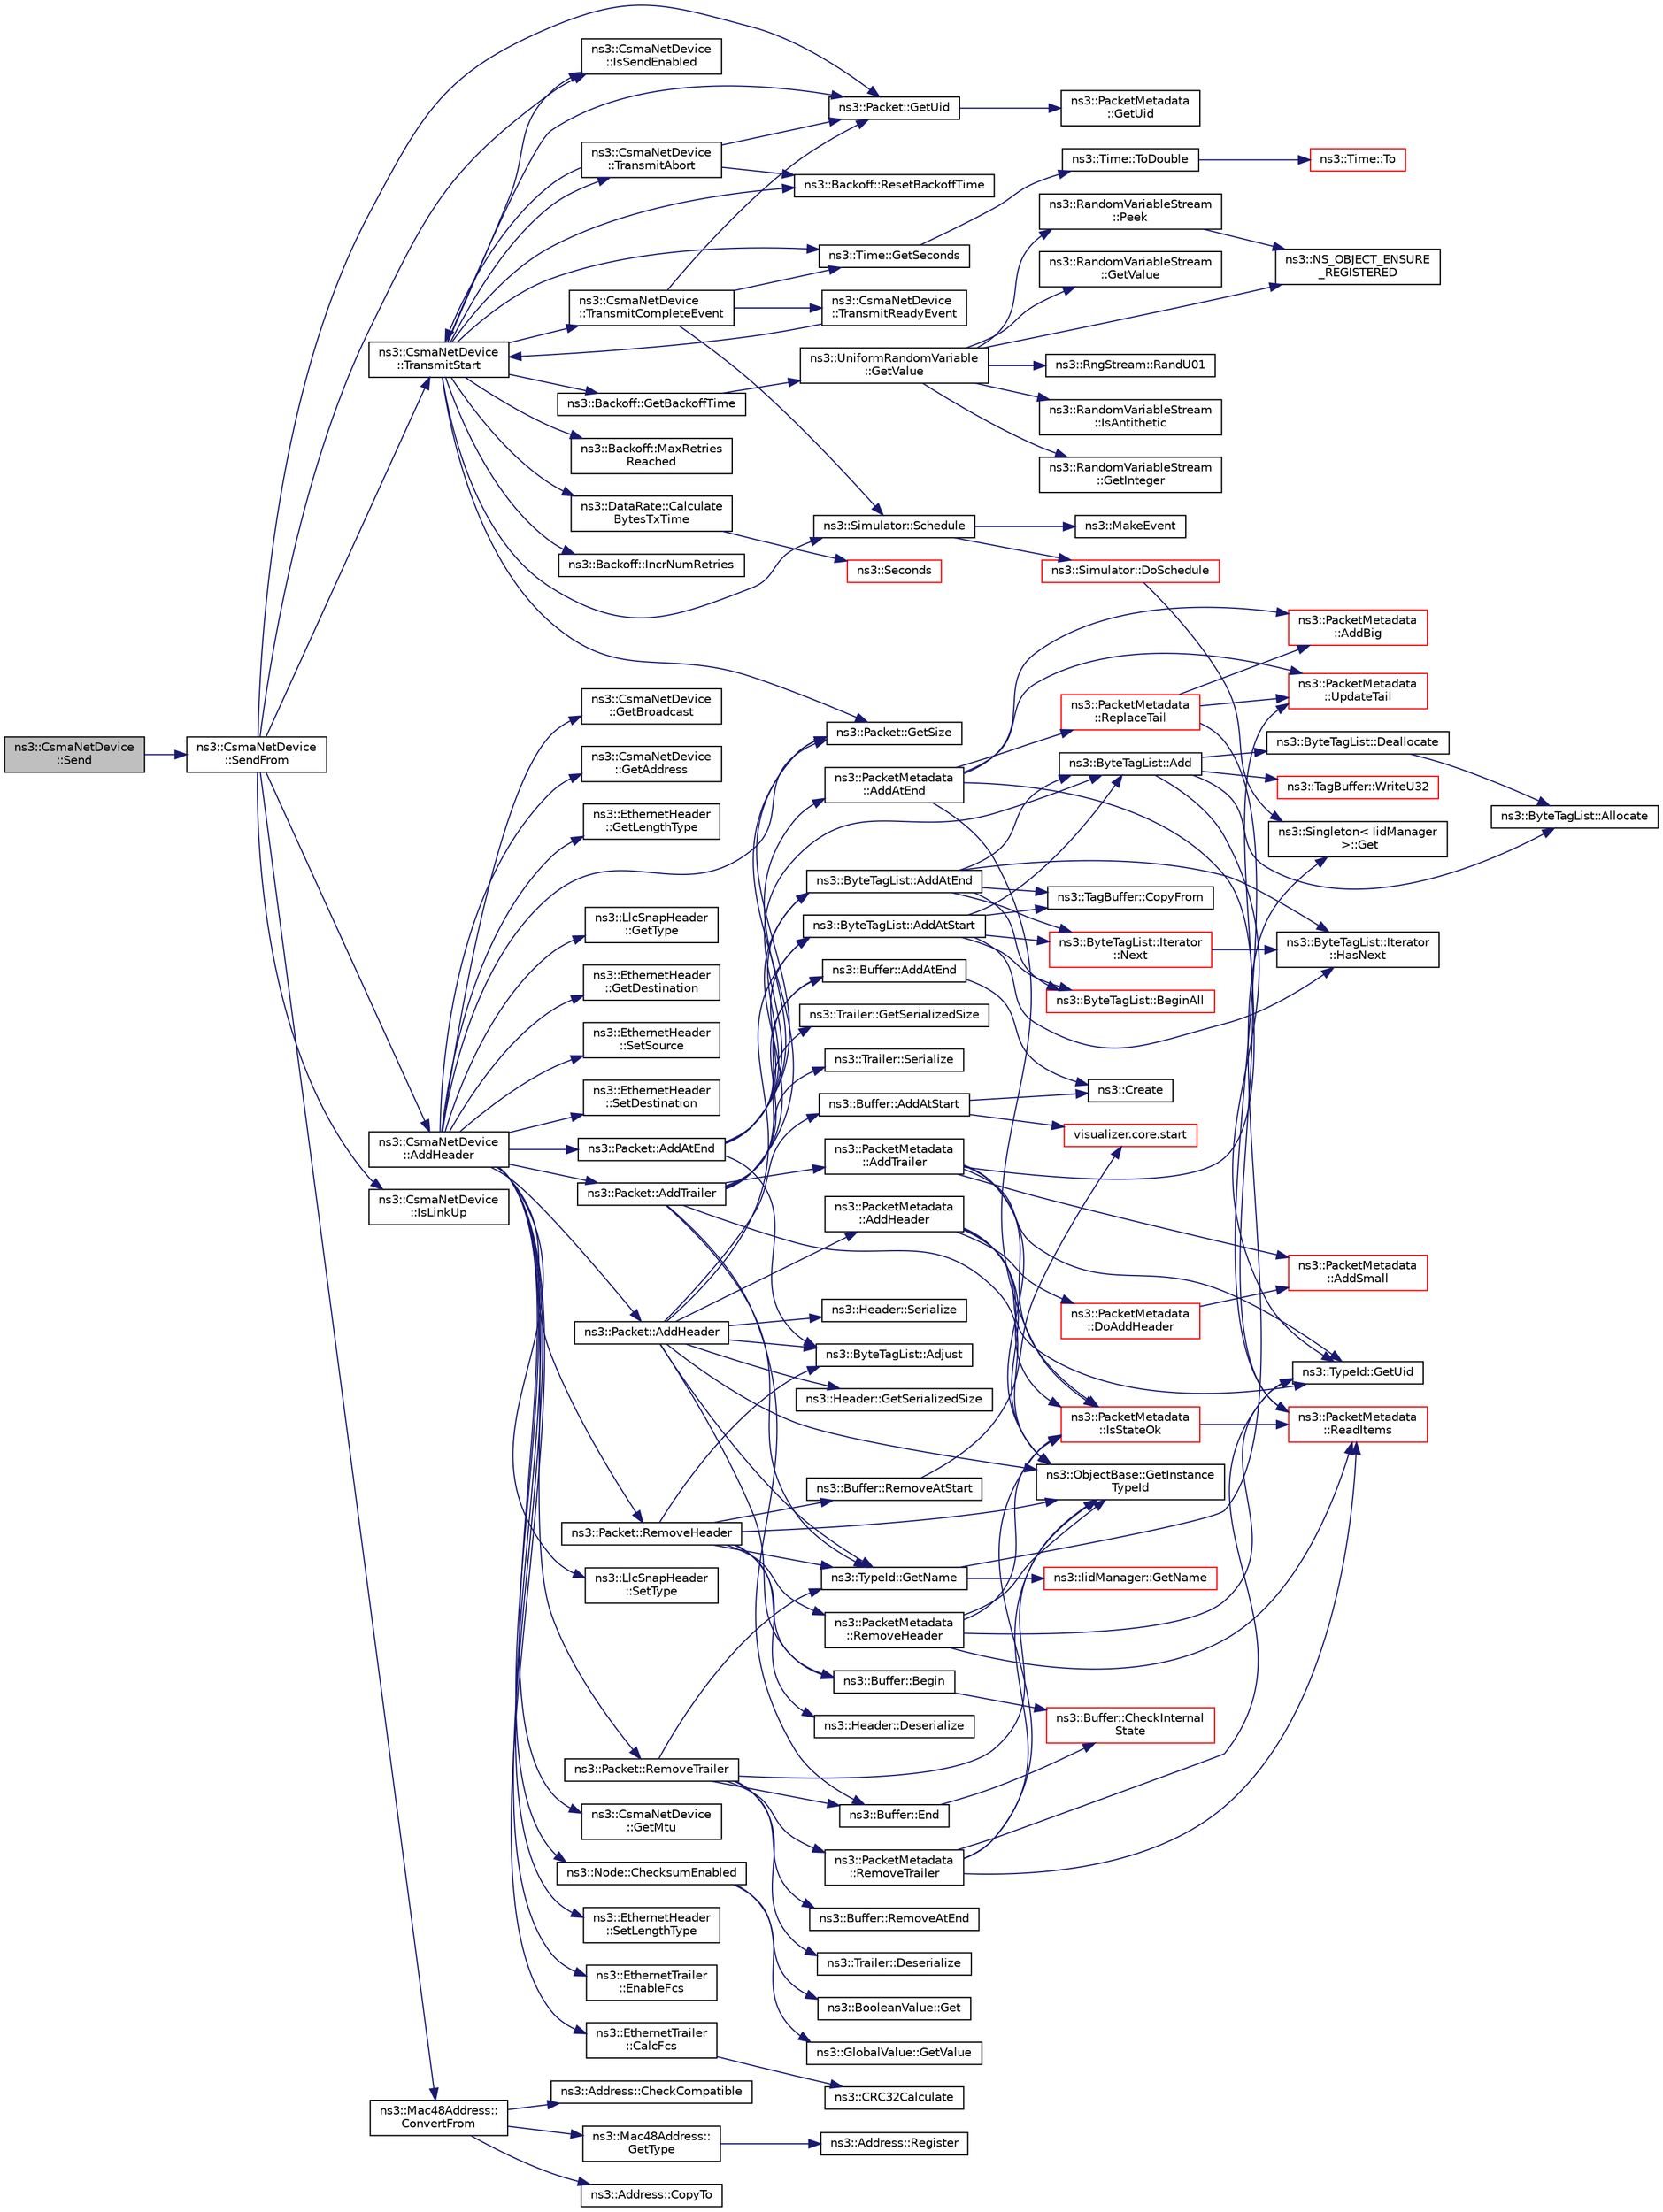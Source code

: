 digraph "ns3::CsmaNetDevice::Send"
{
  edge [fontname="Helvetica",fontsize="10",labelfontname="Helvetica",labelfontsize="10"];
  node [fontname="Helvetica",fontsize="10",shape=record];
  rankdir="LR";
  Node1 [label="ns3::CsmaNetDevice\l::Send",height=0.2,width=0.4,color="black", fillcolor="grey75", style="filled", fontcolor="black"];
  Node1 -> Node2 [color="midnightblue",fontsize="10",style="solid"];
  Node2 [label="ns3::CsmaNetDevice\l::SendFrom",height=0.2,width=0.4,color="black", fillcolor="white", style="filled",URL="$d4/df2/classns3_1_1CsmaNetDevice.html#ad7cb5da0e3fb59bd1670c8fa0af4b775"];
  Node2 -> Node3 [color="midnightblue",fontsize="10",style="solid"];
  Node3 [label="ns3::Packet::GetUid",height=0.2,width=0.4,color="black", fillcolor="white", style="filled",URL="$dd/d7a/classns3_1_1Packet.html#a1f212c825b50e54d94f5b9ae99592e6a",tooltip="Returns the packet&#39;s Uid. "];
  Node3 -> Node4 [color="midnightblue",fontsize="10",style="solid"];
  Node4 [label="ns3::PacketMetadata\l::GetUid",height=0.2,width=0.4,color="black", fillcolor="white", style="filled",URL="$d1/db1/classns3_1_1PacketMetadata.html#a08284bf2d5d0690d16a2eee813122ede",tooltip="Get the packet Uid. "];
  Node2 -> Node5 [color="midnightblue",fontsize="10",style="solid"];
  Node5 [label="ns3::CsmaNetDevice\l::IsLinkUp",height=0.2,width=0.4,color="black", fillcolor="white", style="filled",URL="$d4/df2/classns3_1_1CsmaNetDevice.html#a961676d6d97ebdb8605196c96e0d2ef1"];
  Node2 -> Node6 [color="midnightblue",fontsize="10",style="solid"];
  Node6 [label="ns3::CsmaNetDevice\l::IsSendEnabled",height=0.2,width=0.4,color="black", fillcolor="white", style="filled",URL="$d4/df2/classns3_1_1CsmaNetDevice.html#a40e5946f8807cb9c65857789c3c2b269"];
  Node2 -> Node7 [color="midnightblue",fontsize="10",style="solid"];
  Node7 [label="ns3::Mac48Address::\lConvertFrom",height=0.2,width=0.4,color="black", fillcolor="white", style="filled",URL="$db/dee/classns3_1_1Mac48Address.html#a911ce13603a9ef837545a032b6523ae4"];
  Node7 -> Node8 [color="midnightblue",fontsize="10",style="solid"];
  Node8 [label="ns3::Address::CheckCompatible",height=0.2,width=0.4,color="black", fillcolor="white", style="filled",URL="$d2/d5f/classns3_1_1Address.html#a38688466338cf075e21fe45f7207c51f"];
  Node7 -> Node9 [color="midnightblue",fontsize="10",style="solid"];
  Node9 [label="ns3::Mac48Address::\lGetType",height=0.2,width=0.4,color="black", fillcolor="white", style="filled",URL="$db/dee/classns3_1_1Mac48Address.html#a5d365853b58b7acb2cc1cf905115891b",tooltip="Return the Type of address. "];
  Node9 -> Node10 [color="midnightblue",fontsize="10",style="solid"];
  Node10 [label="ns3::Address::Register",height=0.2,width=0.4,color="black", fillcolor="white", style="filled",URL="$d2/d5f/classns3_1_1Address.html#a75d239c79bb3c39d64a8db4f2d3d9b20"];
  Node7 -> Node11 [color="midnightblue",fontsize="10",style="solid"];
  Node11 [label="ns3::Address::CopyTo",height=0.2,width=0.4,color="black", fillcolor="white", style="filled",URL="$d2/d5f/classns3_1_1Address.html#a6d2f5089f145dc5ce1e20abc263d511d",tooltip="Copy the address bytes into a buffer. "];
  Node2 -> Node12 [color="midnightblue",fontsize="10",style="solid"];
  Node12 [label="ns3::CsmaNetDevice\l::AddHeader",height=0.2,width=0.4,color="black", fillcolor="white", style="filled",URL="$d4/df2/classns3_1_1CsmaNetDevice.html#a736bf6ce5851ace677f8fc693a92855c"];
  Node12 -> Node13 [color="midnightblue",fontsize="10",style="solid"];
  Node13 [label="ns3::EthernetHeader\l::SetSource",height=0.2,width=0.4,color="black", fillcolor="white", style="filled",URL="$d3/d9a/classns3_1_1EthernetHeader.html#a78092e407054c05aa43ae95354988563"];
  Node12 -> Node14 [color="midnightblue",fontsize="10",style="solid"];
  Node14 [label="ns3::EthernetHeader\l::SetDestination",height=0.2,width=0.4,color="black", fillcolor="white", style="filled",URL="$d3/d9a/classns3_1_1EthernetHeader.html#a40b1459c54c1f92240899c58c0a7a447"];
  Node12 -> Node15 [color="midnightblue",fontsize="10",style="solid"];
  Node15 [label="ns3::Packet::GetSize",height=0.2,width=0.4,color="black", fillcolor="white", style="filled",URL="$dd/d7a/classns3_1_1Packet.html#a462855c9929954d4301a4edfe55f4f1c",tooltip="Returns the the size in bytes of the packet (including the zero-filled initial payload). "];
  Node12 -> Node16 [color="midnightblue",fontsize="10",style="solid"];
  Node16 [label="ns3::Packet::AddAtEnd",height=0.2,width=0.4,color="black", fillcolor="white", style="filled",URL="$dd/d7a/classns3_1_1Packet.html#a14ec3d4250b425468764de58f5837b6b",tooltip="Concatenate the input packet at the end of the current packet. "];
  Node16 -> Node17 [color="midnightblue",fontsize="10",style="solid"];
  Node17 [label="ns3::ByteTagList::AddAtEnd",height=0.2,width=0.4,color="black", fillcolor="white", style="filled",URL="$dd/d64/classns3_1_1ByteTagList.html#a0d8aa9cf6aaf856eb08d4f4a01f38446"];
  Node17 -> Node18 [color="midnightblue",fontsize="10",style="solid"];
  Node18 [label="ns3::ByteTagList::BeginAll",height=0.2,width=0.4,color="red", fillcolor="white", style="filled",URL="$dd/d64/classns3_1_1ByteTagList.html#ac4f33846ef6a84a64ede38b2de1564ba",tooltip="Returns an iterator pointing to the very first tag in this list. "];
  Node17 -> Node19 [color="midnightblue",fontsize="10",style="solid"];
  Node19 [label="ns3::ByteTagList::Iterator\l::HasNext",height=0.2,width=0.4,color="black", fillcolor="white", style="filled",URL="$de/dc7/classns3_1_1ByteTagList_1_1Iterator.html#aa1c5eb37f289d0eef8dfaf687498eaec",tooltip="Used to determine if the iterator is at the end of the byteTagList. "];
  Node17 -> Node20 [color="midnightblue",fontsize="10",style="solid"];
  Node20 [label="ns3::ByteTagList::Iterator\l::Next",height=0.2,width=0.4,color="red", fillcolor="white", style="filled",URL="$de/dc7/classns3_1_1ByteTagList_1_1Iterator.html#af521864d800baab1d9c5262f59ce4433",tooltip="Returns the next Item from the ByteTagList. "];
  Node20 -> Node19 [color="midnightblue",fontsize="10",style="solid"];
  Node17 -> Node21 [color="midnightblue",fontsize="10",style="solid"];
  Node21 [label="ns3::ByteTagList::Add",height=0.2,width=0.4,color="black", fillcolor="white", style="filled",URL="$dd/d64/classns3_1_1ByteTagList.html#ac970192e923afc561a304d17af4b8a52"];
  Node21 -> Node22 [color="midnightblue",fontsize="10",style="solid"];
  Node22 [label="ns3::ByteTagList::Allocate",height=0.2,width=0.4,color="black", fillcolor="white", style="filled",URL="$dd/d64/classns3_1_1ByteTagList.html#a6a23e438aeb894ea188a0ada84437073",tooltip="Allocate the memory for the ByteTagListData. "];
  Node21 -> Node23 [color="midnightblue",fontsize="10",style="solid"];
  Node23 [label="ns3::ByteTagList::Deallocate",height=0.2,width=0.4,color="black", fillcolor="white", style="filled",URL="$dd/d64/classns3_1_1ByteTagList.html#aebe6943177a3ce90f7fa16188e67f650",tooltip="Deallocates a ByteTagListData. "];
  Node23 -> Node22 [color="midnightblue",fontsize="10",style="solid"];
  Node21 -> Node24 [color="midnightblue",fontsize="10",style="solid"];
  Node24 [label="ns3::TagBuffer::WriteU32",height=0.2,width=0.4,color="red", fillcolor="white", style="filled",URL="$d6/ded/classns3_1_1TagBuffer.html#abbb5049f106100a61e38db498132121d"];
  Node21 -> Node25 [color="midnightblue",fontsize="10",style="solid"];
  Node25 [label="ns3::TypeId::GetUid",height=0.2,width=0.4,color="black", fillcolor="white", style="filled",URL="$d6/d11/classns3_1_1TypeId.html#acd3e41de6340d06299f4fd63e2ed8da0"];
  Node17 -> Node26 [color="midnightblue",fontsize="10",style="solid"];
  Node26 [label="ns3::TagBuffer::CopyFrom",height=0.2,width=0.4,color="black", fillcolor="white", style="filled",URL="$d6/ded/classns3_1_1TagBuffer.html#afe07a9e117449ff5b5d5857291671349",tooltip="Copy the nternal structure of another TagBuffer. "];
  Node16 -> Node15 [color="midnightblue",fontsize="10",style="solid"];
  Node16 -> Node27 [color="midnightblue",fontsize="10",style="solid"];
  Node27 [label="ns3::ByteTagList::AddAtStart",height=0.2,width=0.4,color="black", fillcolor="white", style="filled",URL="$dd/d64/classns3_1_1ByteTagList.html#acb4563fbe4299c55af41ba7a166b71d5"];
  Node27 -> Node18 [color="midnightblue",fontsize="10",style="solid"];
  Node27 -> Node19 [color="midnightblue",fontsize="10",style="solid"];
  Node27 -> Node20 [color="midnightblue",fontsize="10",style="solid"];
  Node27 -> Node21 [color="midnightblue",fontsize="10",style="solid"];
  Node27 -> Node26 [color="midnightblue",fontsize="10",style="solid"];
  Node16 -> Node28 [color="midnightblue",fontsize="10",style="solid"];
  Node28 [label="ns3::ByteTagList::Adjust",height=0.2,width=0.4,color="black", fillcolor="white", style="filled",URL="$dd/d64/classns3_1_1ByteTagList.html#a1fec06d7e6daaf8039cf2a148e4090f2"];
  Node16 -> Node21 [color="midnightblue",fontsize="10",style="solid"];
  Node16 -> Node29 [color="midnightblue",fontsize="10",style="solid"];
  Node29 [label="ns3::Buffer::AddAtEnd",height=0.2,width=0.4,color="black", fillcolor="white", style="filled",URL="$da/d85/classns3_1_1Buffer.html#a92dd87809af24fb10696fee9a9cb56cf"];
  Node29 -> Node30 [color="midnightblue",fontsize="10",style="solid"];
  Node30 [label="ns3::Create",height=0.2,width=0.4,color="black", fillcolor="white", style="filled",URL="$d2/df2/group__ptr.html#ga0406dd2d929ceac05ce39d4579fa3e4b"];
  Node16 -> Node31 [color="midnightblue",fontsize="10",style="solid"];
  Node31 [label="ns3::PacketMetadata\l::AddAtEnd",height=0.2,width=0.4,color="black", fillcolor="white", style="filled",URL="$d1/db1/classns3_1_1PacketMetadata.html#af7ceb1a4a7ded625c85dbd477b5fc8b6",tooltip="Add a metadata at the metadata start. "];
  Node31 -> Node32 [color="midnightblue",fontsize="10",style="solid"];
  Node32 [label="ns3::PacketMetadata\l::IsStateOk",height=0.2,width=0.4,color="red", fillcolor="white", style="filled",URL="$d1/db1/classns3_1_1PacketMetadata.html#a208d3163e28704438cdd4d30318e489c",tooltip="Check if the metadata state is ok. "];
  Node32 -> Node33 [color="midnightblue",fontsize="10",style="solid"];
  Node33 [label="ns3::PacketMetadata\l::ReadItems",height=0.2,width=0.4,color="red", fillcolor="white", style="filled",URL="$d1/db1/classns3_1_1PacketMetadata.html#a3719ad2c32313a9a1c74462322e8b517",tooltip="Read items. "];
  Node31 -> Node33 [color="midnightblue",fontsize="10",style="solid"];
  Node31 -> Node34 [color="midnightblue",fontsize="10",style="solid"];
  Node34 [label="ns3::PacketMetadata\l::ReplaceTail",height=0.2,width=0.4,color="red", fillcolor="white", style="filled",URL="$d1/db1/classns3_1_1PacketMetadata.html#a0ad8fd1e4af8eaafca676b4cc3d9749b",tooltip="Replace the tail. "];
  Node34 -> Node33 [color="midnightblue",fontsize="10",style="solid"];
  Node34 -> Node35 [color="midnightblue",fontsize="10",style="solid"];
  Node35 [label="ns3::PacketMetadata\l::AddBig",height=0.2,width=0.4,color="red", fillcolor="white", style="filled",URL="$d1/db1/classns3_1_1PacketMetadata.html#ae89a0bf5e3dcd624bd37bc8ca67544da",tooltip="Add a \"Big\" Item (a SmallItem plus an ExtraItem) "];
  Node34 -> Node36 [color="midnightblue",fontsize="10",style="solid"];
  Node36 [label="ns3::PacketMetadata\l::UpdateTail",height=0.2,width=0.4,color="red", fillcolor="white", style="filled",URL="$d1/db1/classns3_1_1PacketMetadata.html#ad975bb9c1c0a6875ccc2309f071c5b55",tooltip="Update the tail. "];
  Node31 -> Node35 [color="midnightblue",fontsize="10",style="solid"];
  Node31 -> Node36 [color="midnightblue",fontsize="10",style="solid"];
  Node12 -> Node37 [color="midnightblue",fontsize="10",style="solid"];
  Node37 [label="ns3::LlcSnapHeader\l::SetType",height=0.2,width=0.4,color="black", fillcolor="white", style="filled",URL="$de/d5e/classns3_1_1LlcSnapHeader.html#ad11362908897df050361a0c70ce454fc",tooltip="Set the Ethertype. "];
  Node12 -> Node38 [color="midnightblue",fontsize="10",style="solid"];
  Node38 [label="ns3::Packet::AddHeader",height=0.2,width=0.4,color="black", fillcolor="white", style="filled",URL="$dd/d7a/classns3_1_1Packet.html#a465108c595a0bc592095cbcab1832ed8",tooltip="Add header to this packet. "];
  Node38 -> Node39 [color="midnightblue",fontsize="10",style="solid"];
  Node39 [label="ns3::Header::GetSerializedSize",height=0.2,width=0.4,color="black", fillcolor="white", style="filled",URL="$d6/dae/classns3_1_1Header.html#a6ef0497eabc1b1fb0ad42738eb73f934"];
  Node38 -> Node40 [color="midnightblue",fontsize="10",style="solid"];
  Node40 [label="ns3::ObjectBase::GetInstance\lTypeId",height=0.2,width=0.4,color="black", fillcolor="white", style="filled",URL="$d2/dac/classns3_1_1ObjectBase.html#abe5b43a6f5b99a92a4c3122db31f06fb"];
  Node38 -> Node41 [color="midnightblue",fontsize="10",style="solid"];
  Node41 [label="ns3::TypeId::GetName",height=0.2,width=0.4,color="black", fillcolor="white", style="filled",URL="$d6/d11/classns3_1_1TypeId.html#aa3c41c79ae428b3cb396a9c6bb3ef314"];
  Node41 -> Node42 [color="midnightblue",fontsize="10",style="solid"];
  Node42 [label="ns3::Singleton\< IidManager\l \>::Get",height=0.2,width=0.4,color="black", fillcolor="white", style="filled",URL="$d8/d77/classns3_1_1Singleton.html#a80a2cd3c25a27ea72add7a9f7a141ffa"];
  Node41 -> Node43 [color="midnightblue",fontsize="10",style="solid"];
  Node43 [label="ns3::IidManager::GetName",height=0.2,width=0.4,color="red", fillcolor="white", style="filled",URL="$d4/d1c/classns3_1_1IidManager.html#a5d68d0f0f44594dcdec239dbdb5bf53c"];
  Node38 -> Node44 [color="midnightblue",fontsize="10",style="solid"];
  Node44 [label="ns3::Buffer::AddAtStart",height=0.2,width=0.4,color="black", fillcolor="white", style="filled",URL="$da/d85/classns3_1_1Buffer.html#a8abd8164c3671d3dadc98fc66fade7b1"];
  Node44 -> Node45 [color="midnightblue",fontsize="10",style="solid"];
  Node45 [label="visualizer.core.start",height=0.2,width=0.4,color="red", fillcolor="white", style="filled",URL="$df/d6c/namespacevisualizer_1_1core.html#a2a35e5d8a34af358b508dac8635754e0"];
  Node44 -> Node30 [color="midnightblue",fontsize="10",style="solid"];
  Node38 -> Node28 [color="midnightblue",fontsize="10",style="solid"];
  Node38 -> Node27 [color="midnightblue",fontsize="10",style="solid"];
  Node38 -> Node46 [color="midnightblue",fontsize="10",style="solid"];
  Node46 [label="ns3::Header::Serialize",height=0.2,width=0.4,color="black", fillcolor="white", style="filled",URL="$d6/dae/classns3_1_1Header.html#afb61f1aac69ff8349a6bfe521fab5404"];
  Node38 -> Node47 [color="midnightblue",fontsize="10",style="solid"];
  Node47 [label="ns3::Buffer::Begin",height=0.2,width=0.4,color="black", fillcolor="white", style="filled",URL="$da/d85/classns3_1_1Buffer.html#a893d4bf50df13e730b6cd0fda91b967f"];
  Node47 -> Node48 [color="midnightblue",fontsize="10",style="solid"];
  Node48 [label="ns3::Buffer::CheckInternal\lState",height=0.2,width=0.4,color="red", fillcolor="white", style="filled",URL="$da/d85/classns3_1_1Buffer.html#a6202ce7f1ecc1fc7a14cc13017375d14",tooltip="Checks the internal buffer structures consistency. "];
  Node38 -> Node49 [color="midnightblue",fontsize="10",style="solid"];
  Node49 [label="ns3::PacketMetadata\l::AddHeader",height=0.2,width=0.4,color="black", fillcolor="white", style="filled",URL="$d1/db1/classns3_1_1PacketMetadata.html#abdce736c4c5f647242f0808c0d2f9249",tooltip="Add an header. "];
  Node49 -> Node32 [color="midnightblue",fontsize="10",style="solid"];
  Node49 -> Node40 [color="midnightblue",fontsize="10",style="solid"];
  Node49 -> Node25 [color="midnightblue",fontsize="10",style="solid"];
  Node49 -> Node50 [color="midnightblue",fontsize="10",style="solid"];
  Node50 [label="ns3::PacketMetadata\l::DoAddHeader",height=0.2,width=0.4,color="red", fillcolor="white", style="filled",URL="$d1/db1/classns3_1_1PacketMetadata.html#ae5ad09674e28733405c49b2655c51a5a",tooltip="Add an header. "];
  Node50 -> Node51 [color="midnightblue",fontsize="10",style="solid"];
  Node51 [label="ns3::PacketMetadata\l::AddSmall",height=0.2,width=0.4,color="red", fillcolor="white", style="filled",URL="$d1/db1/classns3_1_1PacketMetadata.html#a9d74d684e6a7448a6790220c6c8e99f2",tooltip="Add a SmallItem. "];
  Node12 -> Node52 [color="midnightblue",fontsize="10",style="solid"];
  Node52 [label="ns3::CsmaNetDevice\l::GetMtu",height=0.2,width=0.4,color="black", fillcolor="white", style="filled",URL="$d4/df2/classns3_1_1CsmaNetDevice.html#a4c27c177803c2efbea66c14b66babd84"];
  Node12 -> Node53 [color="midnightblue",fontsize="10",style="solid"];
  Node53 [label="ns3::EthernetHeader\l::SetLengthType",height=0.2,width=0.4,color="black", fillcolor="white", style="filled",URL="$d3/d9a/classns3_1_1EthernetHeader.html#a765c4746c32e8b4cb6bf17eb76507f27"];
  Node12 -> Node54 [color="midnightblue",fontsize="10",style="solid"];
  Node54 [label="ns3::Node::ChecksumEnabled",height=0.2,width=0.4,color="black", fillcolor="white", style="filled",URL="$dd/ded/classns3_1_1Node.html#a0515bfe9a3aeb6605d657ba855699815"];
  Node54 -> Node55 [color="midnightblue",fontsize="10",style="solid"];
  Node55 [label="ns3::GlobalValue::GetValue",height=0.2,width=0.4,color="black", fillcolor="white", style="filled",URL="$dc/d02/classns3_1_1GlobalValue.html#aa33773cb952ba3c285a03ae2c4769b84"];
  Node54 -> Node56 [color="midnightblue",fontsize="10",style="solid"];
  Node56 [label="ns3::BooleanValue::Get",height=0.2,width=0.4,color="black", fillcolor="white", style="filled",URL="$d5/d0c/classns3_1_1BooleanValue.html#a15d5d96abfd11676964f40859442ec12"];
  Node12 -> Node57 [color="midnightblue",fontsize="10",style="solid"];
  Node57 [label="ns3::EthernetTrailer\l::EnableFcs",height=0.2,width=0.4,color="black", fillcolor="white", style="filled",URL="$df/dbf/classns3_1_1EthernetTrailer.html#a73f9ebb2a87880f08c83d7f2fcb519f8",tooltip="Enable or disable FCS checking and calculations. "];
  Node12 -> Node58 [color="midnightblue",fontsize="10",style="solid"];
  Node58 [label="ns3::EthernetTrailer\l::CalcFcs",height=0.2,width=0.4,color="black", fillcolor="white", style="filled",URL="$df/dbf/classns3_1_1EthernetTrailer.html#ac99d1210d2e2508af03f567358fdf5ba",tooltip="Updates the Fcs Field to the correct FCS. "];
  Node58 -> Node59 [color="midnightblue",fontsize="10",style="solid"];
  Node59 [label="ns3::CRC32Calculate",height=0.2,width=0.4,color="black", fillcolor="white", style="filled",URL="$d7/d2e/namespacens3.html#a37c0415f6d08e6e8e2d4e2b4e211d9d1"];
  Node12 -> Node60 [color="midnightblue",fontsize="10",style="solid"];
  Node60 [label="ns3::Packet::AddTrailer",height=0.2,width=0.4,color="black", fillcolor="white", style="filled",URL="$dd/d7a/classns3_1_1Packet.html#ae26b490c30ae5bc98be5181ec6e06db8",tooltip="Add trailer to this packet. "];
  Node60 -> Node61 [color="midnightblue",fontsize="10",style="solid"];
  Node61 [label="ns3::Trailer::GetSerializedSize",height=0.2,width=0.4,color="black", fillcolor="white", style="filled",URL="$de/db6/classns3_1_1Trailer.html#a6af7be196bad576c3601e267b0637ff7"];
  Node60 -> Node40 [color="midnightblue",fontsize="10",style="solid"];
  Node60 -> Node41 [color="midnightblue",fontsize="10",style="solid"];
  Node60 -> Node17 [color="midnightblue",fontsize="10",style="solid"];
  Node60 -> Node15 [color="midnightblue",fontsize="10",style="solid"];
  Node60 -> Node29 [color="midnightblue",fontsize="10",style="solid"];
  Node60 -> Node62 [color="midnightblue",fontsize="10",style="solid"];
  Node62 [label="ns3::Buffer::End",height=0.2,width=0.4,color="black", fillcolor="white", style="filled",URL="$da/d85/classns3_1_1Buffer.html#a52207c7aed7bae89fba2f9e997c82724"];
  Node62 -> Node48 [color="midnightblue",fontsize="10",style="solid"];
  Node60 -> Node63 [color="midnightblue",fontsize="10",style="solid"];
  Node63 [label="ns3::Trailer::Serialize",height=0.2,width=0.4,color="black", fillcolor="white", style="filled",URL="$de/db6/classns3_1_1Trailer.html#a160451b2ded3a615b1ccfa25ab60c2e3"];
  Node60 -> Node64 [color="midnightblue",fontsize="10",style="solid"];
  Node64 [label="ns3::PacketMetadata\l::AddTrailer",height=0.2,width=0.4,color="black", fillcolor="white", style="filled",URL="$d1/db1/classns3_1_1PacketMetadata.html#afd698b5f0ce0e9f498fff8a6915837c5"];
  Node64 -> Node40 [color="midnightblue",fontsize="10",style="solid"];
  Node64 -> Node25 [color="midnightblue",fontsize="10",style="solid"];
  Node64 -> Node32 [color="midnightblue",fontsize="10",style="solid"];
  Node64 -> Node51 [color="midnightblue",fontsize="10",style="solid"];
  Node64 -> Node36 [color="midnightblue",fontsize="10",style="solid"];
  Node12 -> Node65 [color="midnightblue",fontsize="10",style="solid"];
  Node65 [label="ns3::Packet::RemoveTrailer",height=0.2,width=0.4,color="black", fillcolor="white", style="filled",URL="$dd/d7a/classns3_1_1Packet.html#a2155e042083e9a17ad3b33f9fecb4be4",tooltip="Remove a deserialized trailer from the internal buffer. "];
  Node65 -> Node66 [color="midnightblue",fontsize="10",style="solid"];
  Node66 [label="ns3::Trailer::Deserialize",height=0.2,width=0.4,color="black", fillcolor="white", style="filled",URL="$de/db6/classns3_1_1Trailer.html#aed0f0292faca43ef8676c05d70a664cf"];
  Node65 -> Node62 [color="midnightblue",fontsize="10",style="solid"];
  Node65 -> Node40 [color="midnightblue",fontsize="10",style="solid"];
  Node65 -> Node41 [color="midnightblue",fontsize="10",style="solid"];
  Node65 -> Node67 [color="midnightblue",fontsize="10",style="solid"];
  Node67 [label="ns3::Buffer::RemoveAtEnd",height=0.2,width=0.4,color="black", fillcolor="white", style="filled",URL="$da/d85/classns3_1_1Buffer.html#a83b30fd8e1202e778fb471757b800d47"];
  Node65 -> Node68 [color="midnightblue",fontsize="10",style="solid"];
  Node68 [label="ns3::PacketMetadata\l::RemoveTrailer",height=0.2,width=0.4,color="black", fillcolor="white", style="filled",URL="$d1/db1/classns3_1_1PacketMetadata.html#a2eaa46d9f7c88a5aef121521b196753c"];
  Node68 -> Node40 [color="midnightblue",fontsize="10",style="solid"];
  Node68 -> Node25 [color="midnightblue",fontsize="10",style="solid"];
  Node68 -> Node32 [color="midnightblue",fontsize="10",style="solid"];
  Node68 -> Node33 [color="midnightblue",fontsize="10",style="solid"];
  Node12 -> Node69 [color="midnightblue",fontsize="10",style="solid"];
  Node69 [label="ns3::Packet::RemoveHeader",height=0.2,width=0.4,color="black", fillcolor="white", style="filled",URL="$dd/d7a/classns3_1_1Packet.html#a0961eccf975d75f902d40956c93ba63e",tooltip="Deserialize and remove the header from the internal buffer. "];
  Node69 -> Node70 [color="midnightblue",fontsize="10",style="solid"];
  Node70 [label="ns3::Header::Deserialize",height=0.2,width=0.4,color="black", fillcolor="white", style="filled",URL="$d6/dae/classns3_1_1Header.html#a78be9400bb66b2a8543606f395ef5396"];
  Node69 -> Node47 [color="midnightblue",fontsize="10",style="solid"];
  Node69 -> Node40 [color="midnightblue",fontsize="10",style="solid"];
  Node69 -> Node41 [color="midnightblue",fontsize="10",style="solid"];
  Node69 -> Node71 [color="midnightblue",fontsize="10",style="solid"];
  Node71 [label="ns3::Buffer::RemoveAtStart",height=0.2,width=0.4,color="black", fillcolor="white", style="filled",URL="$da/d85/classns3_1_1Buffer.html#adeecbb3e8f518aec6fee0437578ade4b"];
  Node71 -> Node45 [color="midnightblue",fontsize="10",style="solid"];
  Node69 -> Node28 [color="midnightblue",fontsize="10",style="solid"];
  Node69 -> Node72 [color="midnightblue",fontsize="10",style="solid"];
  Node72 [label="ns3::PacketMetadata\l::RemoveHeader",height=0.2,width=0.4,color="black", fillcolor="white", style="filled",URL="$d1/db1/classns3_1_1PacketMetadata.html#afa8a589ec783d4998516d7f39f21242d",tooltip="Remove an header. "];
  Node72 -> Node40 [color="midnightblue",fontsize="10",style="solid"];
  Node72 -> Node25 [color="midnightblue",fontsize="10",style="solid"];
  Node72 -> Node32 [color="midnightblue",fontsize="10",style="solid"];
  Node72 -> Node33 [color="midnightblue",fontsize="10",style="solid"];
  Node12 -> Node73 [color="midnightblue",fontsize="10",style="solid"];
  Node73 [label="ns3::EthernetHeader\l::GetDestination",height=0.2,width=0.4,color="black", fillcolor="white", style="filled",URL="$d3/d9a/classns3_1_1EthernetHeader.html#a2383c4f482101a0e2ebe8a4e9e62f64a"];
  Node12 -> Node74 [color="midnightblue",fontsize="10",style="solid"];
  Node74 [label="ns3::CsmaNetDevice\l::GetBroadcast",height=0.2,width=0.4,color="black", fillcolor="white", style="filled",URL="$d4/df2/classns3_1_1CsmaNetDevice.html#aebadc0653f18569208a61013cfe36947"];
  Node12 -> Node75 [color="midnightblue",fontsize="10",style="solid"];
  Node75 [label="ns3::CsmaNetDevice\l::GetAddress",height=0.2,width=0.4,color="black", fillcolor="white", style="filled",URL="$d4/df2/classns3_1_1CsmaNetDevice.html#ae3352827049c29ccee336f2c7fb98182"];
  Node12 -> Node76 [color="midnightblue",fontsize="10",style="solid"];
  Node76 [label="ns3::EthernetHeader\l::GetLengthType",height=0.2,width=0.4,color="black", fillcolor="white", style="filled",URL="$d3/d9a/classns3_1_1EthernetHeader.html#a13dbc4a772d8abbffa4ca1ef1894d07d"];
  Node12 -> Node77 [color="midnightblue",fontsize="10",style="solid"];
  Node77 [label="ns3::LlcSnapHeader\l::GetType",height=0.2,width=0.4,color="black", fillcolor="white", style="filled",URL="$de/d5e/classns3_1_1LlcSnapHeader.html#a6779dfaf79e62d11658c303611fcc8b7",tooltip="Return the Ethertype. "];
  Node2 -> Node78 [color="midnightblue",fontsize="10",style="solid"];
  Node78 [label="ns3::CsmaNetDevice\l::TransmitStart",height=0.2,width=0.4,color="black", fillcolor="white", style="filled",URL="$d4/df2/classns3_1_1CsmaNetDevice.html#a4120db41aa1f41a5e1d59220b306f1e8"];
  Node78 -> Node3 [color="midnightblue",fontsize="10",style="solid"];
  Node78 -> Node6 [color="midnightblue",fontsize="10",style="solid"];
  Node78 -> Node79 [color="midnightblue",fontsize="10",style="solid"];
  Node79 [label="ns3::Backoff::MaxRetries\lReached",height=0.2,width=0.4,color="black", fillcolor="white", style="filled",URL="$d8/d54/classns3_1_1Backoff.html#a273e3444ab023da993742d4bdd72e982"];
  Node78 -> Node80 [color="midnightblue",fontsize="10",style="solid"];
  Node80 [label="ns3::CsmaNetDevice\l::TransmitAbort",height=0.2,width=0.4,color="black", fillcolor="white", style="filled",URL="$d4/df2/classns3_1_1CsmaNetDevice.html#ac6b19bd1a3d2f257a56c3bf8e026ad88"];
  Node80 -> Node3 [color="midnightblue",fontsize="10",style="solid"];
  Node80 -> Node81 [color="midnightblue",fontsize="10",style="solid"];
  Node81 [label="ns3::Backoff::ResetBackoffTime",height=0.2,width=0.4,color="black", fillcolor="white", style="filled",URL="$d8/d54/classns3_1_1Backoff.html#a103dc910a4f81c7444e873be3d055237"];
  Node80 -> Node78 [color="midnightblue",fontsize="10",style="solid"];
  Node78 -> Node82 [color="midnightblue",fontsize="10",style="solid"];
  Node82 [label="ns3::Backoff::IncrNumRetries",height=0.2,width=0.4,color="black", fillcolor="white", style="filled",URL="$d8/d54/classns3_1_1Backoff.html#af0b4605876aeb05e9cf1a90acf6b5f86"];
  Node78 -> Node83 [color="midnightblue",fontsize="10",style="solid"];
  Node83 [label="ns3::Backoff::GetBackoffTime",height=0.2,width=0.4,color="black", fillcolor="white", style="filled",URL="$d8/d54/classns3_1_1Backoff.html#ab805c5622b6c624d8d929be36ac6cc93"];
  Node83 -> Node84 [color="midnightblue",fontsize="10",style="solid"];
  Node84 [label="ns3::UniformRandomVariable\l::GetValue",height=0.2,width=0.4,color="black", fillcolor="white", style="filled",URL="$d0/d5b/classns3_1_1UniformRandomVariable.html#a03822d8c86ac51e9aa83bbc73041386b",tooltip="Get the next random value, as a double in the specified range . "];
  Node84 -> Node85 [color="midnightblue",fontsize="10",style="solid"];
  Node85 [label="ns3::RandomVariableStream\l::Peek",height=0.2,width=0.4,color="black", fillcolor="white", style="filled",URL="$dc/daa/classns3_1_1RandomVariableStream.html#ac5aa8d691c061bcc88a909dc9b479222",tooltip="Get the pointer to the underlying RNG stream. "];
  Node85 -> Node86 [color="midnightblue",fontsize="10",style="solid"];
  Node86 [label="ns3::NS_OBJECT_ENSURE\l_REGISTERED",height=0.2,width=0.4,color="black", fillcolor="white", style="filled",URL="$d7/d2e/namespacens3.html#ac633cbd86ee5879afd4312a843a9ff8c"];
  Node84 -> Node87 [color="midnightblue",fontsize="10",style="solid"];
  Node87 [label="ns3::RngStream::RandU01",height=0.2,width=0.4,color="black", fillcolor="white", style="filled",URL="$da/d35/classns3_1_1RngStream.html#a46be36426b8bc712e9de468b63558c22"];
  Node84 -> Node88 [color="midnightblue",fontsize="10",style="solid"];
  Node88 [label="ns3::RandomVariableStream\l::IsAntithetic",height=0.2,width=0.4,color="black", fillcolor="white", style="filled",URL="$dc/daa/classns3_1_1RandomVariableStream.html#a7bf5175d624b14bd023f8c4f78bc5fd7",tooltip="Check if antithetic values will be generated. "];
  Node84 -> Node89 [color="midnightblue",fontsize="10",style="solid"];
  Node89 [label="ns3::RandomVariableStream\l::GetInteger",height=0.2,width=0.4,color="black", fillcolor="white", style="filled",URL="$dc/daa/classns3_1_1RandomVariableStream.html#a66cd94e6305ce7f000f1a9ff0fcb9aef",tooltip="Get the next random value as an integer drawn from the distribution. "];
  Node84 -> Node90 [color="midnightblue",fontsize="10",style="solid"];
  Node90 [label="ns3::RandomVariableStream\l::GetValue",height=0.2,width=0.4,color="black", fillcolor="white", style="filled",URL="$dc/daa/classns3_1_1RandomVariableStream.html#a4fa5944dc4cb11544e661ed23072b36c",tooltip="Get the next random value as a double drawn from the distribution. "];
  Node84 -> Node86 [color="midnightblue",fontsize="10",style="solid"];
  Node78 -> Node91 [color="midnightblue",fontsize="10",style="solid"];
  Node91 [label="ns3::Time::GetSeconds",height=0.2,width=0.4,color="black", fillcolor="white", style="filled",URL="$dc/d04/classns3_1_1Time.html#a8f20d5c3b0902d7b4320982f340b57c8"];
  Node91 -> Node92 [color="midnightblue",fontsize="10",style="solid"];
  Node92 [label="ns3::Time::ToDouble",height=0.2,width=0.4,color="black", fillcolor="white", style="filled",URL="$dc/d04/classns3_1_1Time.html#a5fc320666cc3f9b379e64e9263e332b3"];
  Node92 -> Node93 [color="midnightblue",fontsize="10",style="solid"];
  Node93 [label="ns3::Time::To",height=0.2,width=0.4,color="red", fillcolor="white", style="filled",URL="$dc/d04/classns3_1_1Time.html#a04904d9cb915f816b62df3d4e65ce78c"];
  Node78 -> Node94 [color="midnightblue",fontsize="10",style="solid"];
  Node94 [label="ns3::Simulator::Schedule",height=0.2,width=0.4,color="black", fillcolor="white", style="filled",URL="$d7/deb/classns3_1_1Simulator.html#a671882c894a08af4a5e91181bf1eec13"];
  Node94 -> Node95 [color="midnightblue",fontsize="10",style="solid"];
  Node95 [label="ns3::Simulator::DoSchedule",height=0.2,width=0.4,color="red", fillcolor="white", style="filled",URL="$d7/deb/classns3_1_1Simulator.html#a47af23973938819bdc89cb2807e09ed5"];
  Node95 -> Node42 [color="midnightblue",fontsize="10",style="solid"];
  Node94 -> Node96 [color="midnightblue",fontsize="10",style="solid"];
  Node96 [label="ns3::MakeEvent",height=0.2,width=0.4,color="black", fillcolor="white", style="filled",URL="$d0/dac/group__makeeventfnptr.html#ga289a28a2497c18a9bd299e5e2014094b"];
  Node78 -> Node81 [color="midnightblue",fontsize="10",style="solid"];
  Node78 -> Node97 [color="midnightblue",fontsize="10",style="solid"];
  Node97 [label="ns3::DataRate::Calculate\lBytesTxTime",height=0.2,width=0.4,color="black", fillcolor="white", style="filled",URL="$db/d01/classns3_1_1DataRate.html#a5daa3d3b37b7df8bb75d94a6540fd17e",tooltip="Calculate transmission time. "];
  Node97 -> Node98 [color="midnightblue",fontsize="10",style="solid"];
  Node98 [label="ns3::Seconds",height=0.2,width=0.4,color="red", fillcolor="white", style="filled",URL="$d1/dec/group__timecivil.html#ga33c34b816f8ff6628e33d5c8e9713b9e"];
  Node78 -> Node15 [color="midnightblue",fontsize="10",style="solid"];
  Node78 -> Node99 [color="midnightblue",fontsize="10",style="solid"];
  Node99 [label="ns3::CsmaNetDevice\l::TransmitCompleteEvent",height=0.2,width=0.4,color="black", fillcolor="white", style="filled",URL="$d4/df2/classns3_1_1CsmaNetDevice.html#a3f908850087739df8d27e1a7207261aa"];
  Node99 -> Node3 [color="midnightblue",fontsize="10",style="solid"];
  Node99 -> Node91 [color="midnightblue",fontsize="10",style="solid"];
  Node99 -> Node94 [color="midnightblue",fontsize="10",style="solid"];
  Node99 -> Node100 [color="midnightblue",fontsize="10",style="solid"];
  Node100 [label="ns3::CsmaNetDevice\l::TransmitReadyEvent",height=0.2,width=0.4,color="black", fillcolor="white", style="filled",URL="$d4/df2/classns3_1_1CsmaNetDevice.html#a2cb06577684f06daca6c24b4ef4e8910"];
  Node100 -> Node78 [color="midnightblue",fontsize="10",style="solid"];
}
